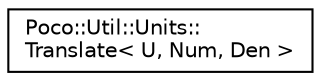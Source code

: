 digraph "Graphical Class Hierarchy"
{
 // LATEX_PDF_SIZE
  edge [fontname="Helvetica",fontsize="10",labelfontname="Helvetica",labelfontsize="10"];
  node [fontname="Helvetica",fontsize="10",shape=record];
  rankdir="LR";
  Node0 [label="Poco::Util::Units::\lTranslate\< U, Num, Den \>",height=0.2,width=0.4,color="black", fillcolor="white", style="filled",URL="$structPoco_1_1Util_1_1Units_1_1Translate.html",tooltip="Constructs a unit equivalent to U*Num/Den."];
}
